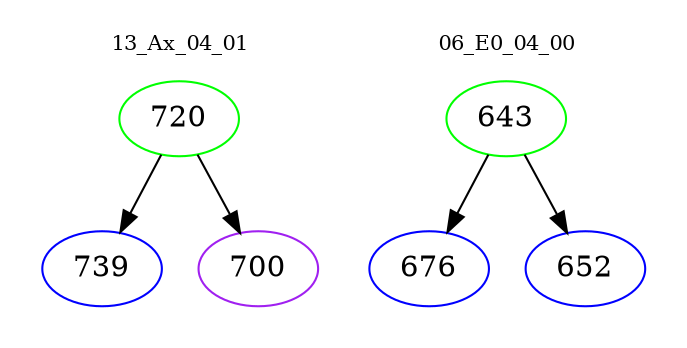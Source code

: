 digraph{
subgraph cluster_0 {
color = white
label = "13_Ax_04_01";
fontsize=10;
T0_720 [label="720", color="green"]
T0_720 -> T0_739 [color="black"]
T0_739 [label="739", color="blue"]
T0_720 -> T0_700 [color="black"]
T0_700 [label="700", color="purple"]
}
subgraph cluster_1 {
color = white
label = "06_E0_04_00";
fontsize=10;
T1_643 [label="643", color="green"]
T1_643 -> T1_676 [color="black"]
T1_676 [label="676", color="blue"]
T1_643 -> T1_652 [color="black"]
T1_652 [label="652", color="blue"]
}
}
